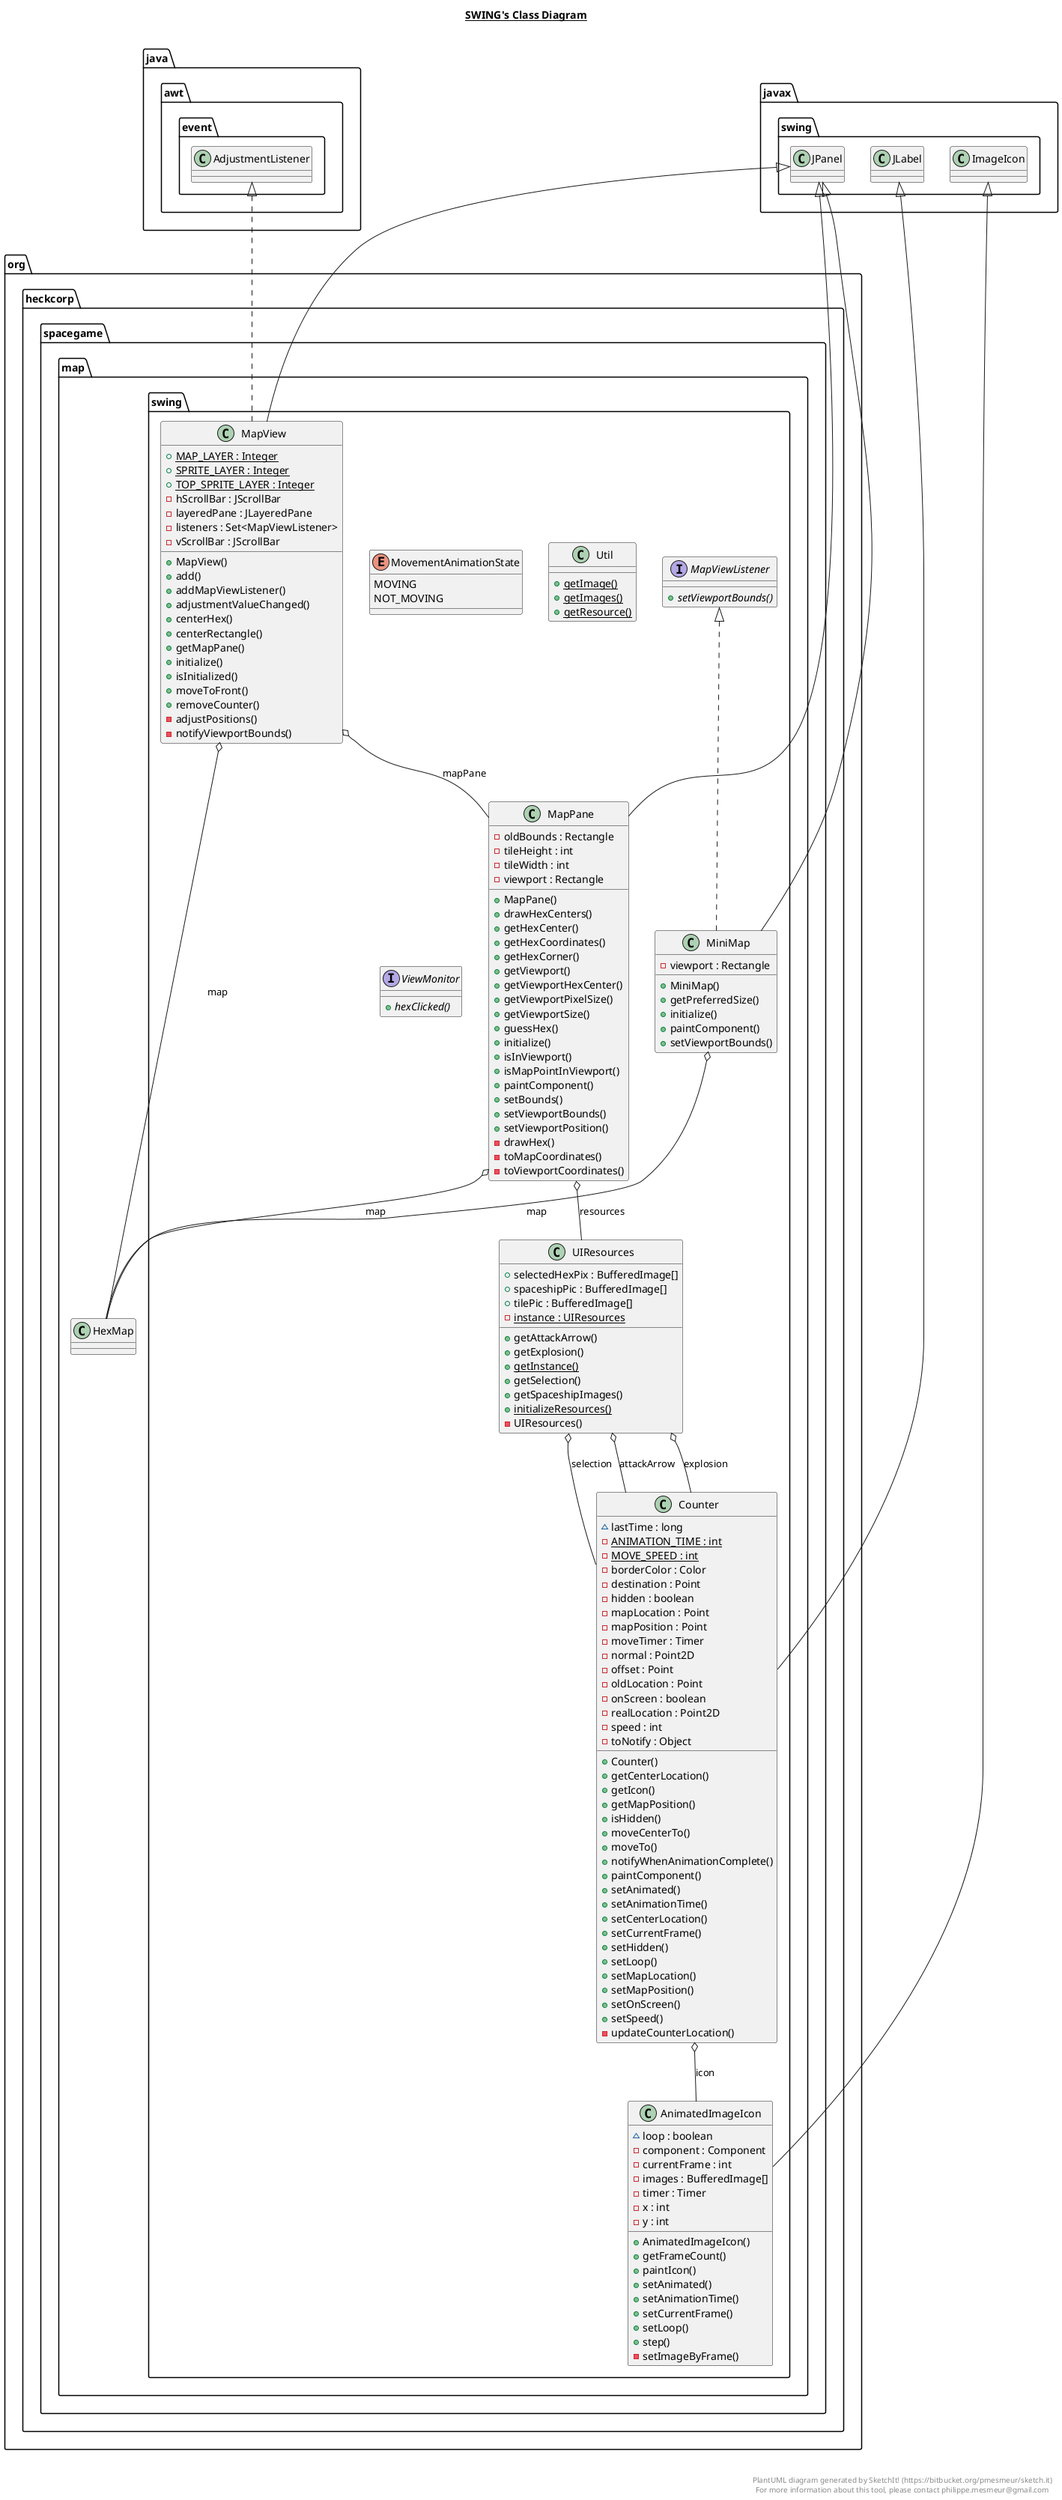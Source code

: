 @startuml

title __SWING's Class Diagram__\n

  namespace org.heckcorp.spacegame {
    namespace map {
      namespace swing {
        class org.heckcorp.spacegame.map.swing.AnimatedImageIcon {
            ~ loop : boolean
            - component : Component
            - currentFrame : int
            - images : BufferedImage[]
            - timer : Timer
            - x : int
            - y : int
            + AnimatedImageIcon()
            + getFrameCount()
            + paintIcon()
            + setAnimated()
            + setAnimationTime()
            + setCurrentFrame()
            + setLoop()
            + step()
            - setImageByFrame()
        }
      }
    }
  }
  

  namespace org.heckcorp.spacegame {
    namespace map {
      namespace swing {
        class org.heckcorp.spacegame.map.swing.Counter {
            ~ lastTime : long
            {static} - ANIMATION_TIME : int
            {static} - MOVE_SPEED : int
            - borderColor : Color
            - destination : Point
            - hidden : boolean
            - mapLocation : Point
            - mapPosition : Point
            - moveTimer : Timer
            - normal : Point2D
            - offset : Point
            - oldLocation : Point
            - onScreen : boolean
            - realLocation : Point2D
            - speed : int
            - toNotify : Object
            + Counter()
            + getCenterLocation()
            + getIcon()
            + getMapPosition()
            + isHidden()
            + moveCenterTo()
            + moveTo()
            + notifyWhenAnimationComplete()
            + paintComponent()
            + setAnimated()
            + setAnimationTime()
            + setCenterLocation()
            + setCurrentFrame()
            + setHidden()
            + setLoop()
            + setMapLocation()
            + setMapPosition()
            + setOnScreen()
            + setSpeed()
            - updateCounterLocation()
        }
      }
    }
  }
  

  namespace org.heckcorp.spacegame {
    namespace map {
      namespace swing {
        class org.heckcorp.spacegame.map.swing.MapPane {
            - oldBounds : Rectangle
            - tileHeight : int
            - tileWidth : int
            - viewport : Rectangle
            + MapPane()
            + drawHexCenters()
            + getHexCenter()
            + getHexCoordinates()
            + getHexCorner()
            + getViewport()
            + getViewportHexCenter()
            + getViewportPixelSize()
            + getViewportSize()
            + guessHex()
            + initialize()
            + isInViewport()
            + isMapPointInViewport()
            + paintComponent()
            + setBounds()
            + setViewportBounds()
            + setViewportPosition()
            - drawHex()
            - toMapCoordinates()
            - toViewportCoordinates()
        }
      }
    }
  }
  

  namespace org.heckcorp.spacegame {
    namespace map {
      namespace swing {
        class org.heckcorp.spacegame.map.swing.MapView {
            {static} + MAP_LAYER : Integer
            {static} + SPRITE_LAYER : Integer
            {static} + TOP_SPRITE_LAYER : Integer
            - hScrollBar : JScrollBar
            - layeredPane : JLayeredPane
            - listeners : Set<MapViewListener>
            - vScrollBar : JScrollBar
            + MapView()
            + add()
            + addMapViewListener()
            + adjustmentValueChanged()
            + centerHex()
            + centerRectangle()
            + getMapPane()
            + initialize()
            + isInitialized()
            + moveToFront()
            + removeCounter()
            - adjustPositions()
            - notifyViewportBounds()
        }
      }
    }
  }
  

  namespace org.heckcorp.spacegame {
    namespace map {
      namespace swing {
        interface org.heckcorp.spacegame.map.swing.MapViewListener {
            {abstract} + setViewportBounds()
        }
      }
    }
  }
  

  namespace org.heckcorp.spacegame {
    namespace map {
      namespace swing {
        class org.heckcorp.spacegame.map.swing.MiniMap {
            - viewport : Rectangle
            + MiniMap()
            + getPreferredSize()
            + initialize()
            + paintComponent()
            + setViewportBounds()
        }
      }
    }
  }
  

  namespace org.heckcorp.spacegame {
    namespace map {
      namespace swing {
        enum MovementAnimationState {
          MOVING
          NOT_MOVING
        }
      }
    }
  }
  

  namespace org.heckcorp.spacegame {
    namespace map {
      namespace swing {
        class org.heckcorp.spacegame.map.swing.UIResources {
            + selectedHexPix : BufferedImage[]
            + spaceshipPic : BufferedImage[]
            + tilePic : BufferedImage[]
            {static} - instance : UIResources
            + getAttackArrow()
            + getExplosion()
            {static} + getInstance()
            + getSelection()
            + getSpaceshipImages()
            {static} + initializeResources()
            - UIResources()
        }
      }
    }
  }
  

  namespace org.heckcorp.spacegame {
    namespace map {
      namespace swing {
        class org.heckcorp.spacegame.map.swing.Util {
            {static} + getImage()
            {static} + getImages()
            {static} + getResource()
        }
      }
    }
  }
  

  namespace org.heckcorp.spacegame {
    namespace map {
      namespace swing {
        interface org.heckcorp.spacegame.map.swing.ViewMonitor {
            {abstract} + hexClicked()
        }
      }
    }
  }
  

  org.heckcorp.spacegame.map.swing.AnimatedImageIcon -up-|> javax.swing.ImageIcon
  org.heckcorp.spacegame.map.swing.Counter -up-|> javax.swing.JLabel
  org.heckcorp.spacegame.map.swing.Counter o-- org.heckcorp.spacegame.map.swing.AnimatedImageIcon : icon
  org.heckcorp.spacegame.map.swing.MapPane -up-|> javax.swing.JPanel
  org.heckcorp.spacegame.map.swing.MapPane o-- org.heckcorp.spacegame.map.HexMap : map
  org.heckcorp.spacegame.map.swing.MapPane o-- org.heckcorp.spacegame.map.swing.UIResources : resources
  org.heckcorp.spacegame.map.swing.MapView .up.|> java.awt.event.AdjustmentListener
  org.heckcorp.spacegame.map.swing.MapView -up-|> javax.swing.JPanel
  org.heckcorp.spacegame.map.swing.MapView o-- org.heckcorp.spacegame.map.HexMap : map
  org.heckcorp.spacegame.map.swing.MapView o-- org.heckcorp.spacegame.map.swing.MapPane : mapPane
  org.heckcorp.spacegame.map.swing.MiniMap .up.|> org.heckcorp.spacegame.map.swing.MapViewListener
  org.heckcorp.spacegame.map.swing.MiniMap -up-|> javax.swing.JPanel
  org.heckcorp.spacegame.map.swing.MiniMap o-- org.heckcorp.spacegame.map.HexMap : map
  org.heckcorp.spacegame.map.swing.UIResources o-- org.heckcorp.spacegame.map.swing.Counter : attackArrow
  org.heckcorp.spacegame.map.swing.UIResources o-- org.heckcorp.spacegame.map.swing.Counter : explosion
  org.heckcorp.spacegame.map.swing.UIResources o-- org.heckcorp.spacegame.map.swing.Counter : selection


right footer


PlantUML diagram generated by SketchIt! (https://bitbucket.org/pmesmeur/sketch.it)
For more information about this tool, please contact philippe.mesmeur@gmail.com
endfooter

@enduml
